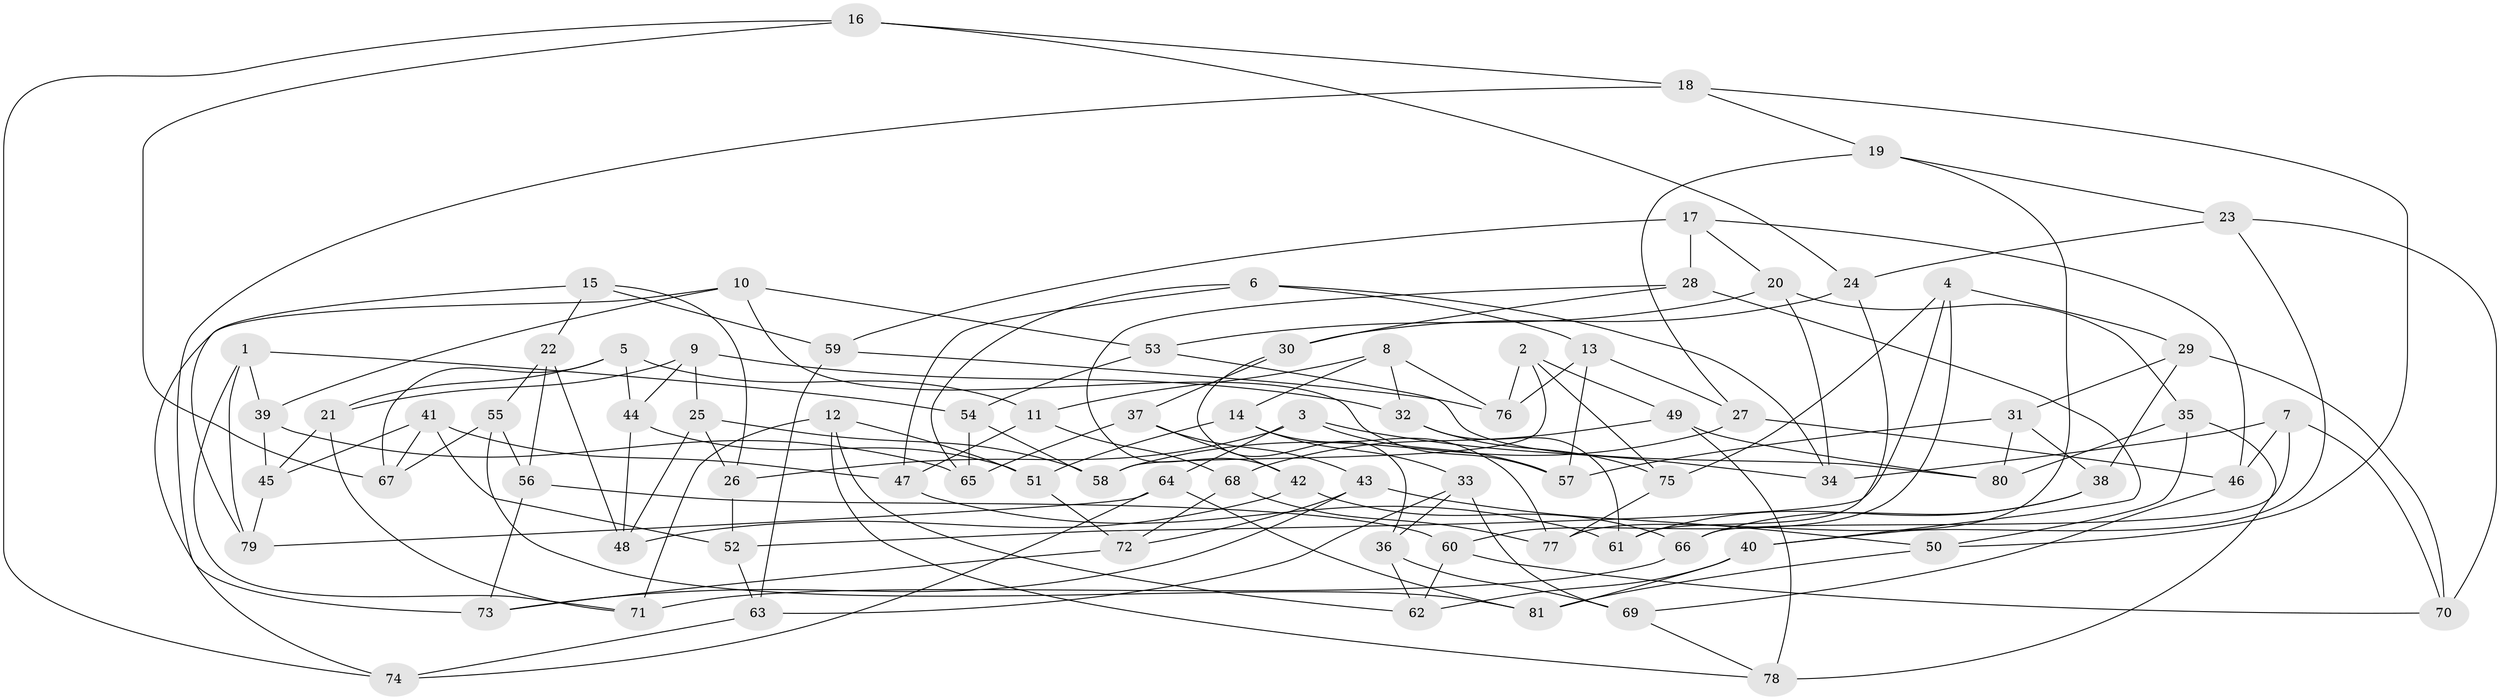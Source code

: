 // coarse degree distribution, {6: 0.34146341463414637, 5: 0.3170731707317073, 4: 0.21951219512195122, 7: 0.0975609756097561, 3: 0.024390243902439025}
// Generated by graph-tools (version 1.1) at 2025/38/03/04/25 23:38:06]
// undirected, 81 vertices, 162 edges
graph export_dot {
  node [color=gray90,style=filled];
  1;
  2;
  3;
  4;
  5;
  6;
  7;
  8;
  9;
  10;
  11;
  12;
  13;
  14;
  15;
  16;
  17;
  18;
  19;
  20;
  21;
  22;
  23;
  24;
  25;
  26;
  27;
  28;
  29;
  30;
  31;
  32;
  33;
  34;
  35;
  36;
  37;
  38;
  39;
  40;
  41;
  42;
  43;
  44;
  45;
  46;
  47;
  48;
  49;
  50;
  51;
  52;
  53;
  54;
  55;
  56;
  57;
  58;
  59;
  60;
  61;
  62;
  63;
  64;
  65;
  66;
  67;
  68;
  69;
  70;
  71;
  72;
  73;
  74;
  75;
  76;
  77;
  78;
  79;
  80;
  81;
  1 -- 71;
  1 -- 79;
  1 -- 39;
  1 -- 54;
  2 -- 75;
  2 -- 58;
  2 -- 49;
  2 -- 76;
  3 -- 64;
  3 -- 57;
  3 -- 26;
  3 -- 34;
  4 -- 29;
  4 -- 60;
  4 -- 52;
  4 -- 75;
  5 -- 67;
  5 -- 11;
  5 -- 21;
  5 -- 44;
  6 -- 65;
  6 -- 13;
  6 -- 47;
  6 -- 34;
  7 -- 70;
  7 -- 66;
  7 -- 34;
  7 -- 46;
  8 -- 11;
  8 -- 76;
  8 -- 32;
  8 -- 14;
  9 -- 25;
  9 -- 21;
  9 -- 44;
  9 -- 32;
  10 -- 39;
  10 -- 74;
  10 -- 53;
  10 -- 57;
  11 -- 68;
  11 -- 47;
  12 -- 62;
  12 -- 51;
  12 -- 78;
  12 -- 71;
  13 -- 57;
  13 -- 27;
  13 -- 76;
  14 -- 33;
  14 -- 77;
  14 -- 51;
  15 -- 79;
  15 -- 59;
  15 -- 22;
  15 -- 26;
  16 -- 18;
  16 -- 67;
  16 -- 24;
  16 -- 74;
  17 -- 28;
  17 -- 59;
  17 -- 46;
  17 -- 20;
  18 -- 50;
  18 -- 73;
  18 -- 19;
  19 -- 27;
  19 -- 23;
  19 -- 77;
  20 -- 34;
  20 -- 53;
  20 -- 35;
  21 -- 71;
  21 -- 45;
  22 -- 48;
  22 -- 55;
  22 -- 56;
  23 -- 40;
  23 -- 70;
  23 -- 24;
  24 -- 61;
  24 -- 30;
  25 -- 58;
  25 -- 48;
  25 -- 26;
  26 -- 52;
  27 -- 46;
  27 -- 58;
  28 -- 30;
  28 -- 40;
  28 -- 42;
  29 -- 70;
  29 -- 31;
  29 -- 38;
  30 -- 37;
  30 -- 36;
  31 -- 38;
  31 -- 57;
  31 -- 80;
  32 -- 61;
  32 -- 75;
  33 -- 69;
  33 -- 63;
  33 -- 36;
  35 -- 78;
  35 -- 80;
  35 -- 50;
  36 -- 62;
  36 -- 69;
  37 -- 42;
  37 -- 65;
  37 -- 43;
  38 -- 66;
  38 -- 61;
  39 -- 45;
  39 -- 65;
  40 -- 81;
  40 -- 62;
  41 -- 47;
  41 -- 45;
  41 -- 52;
  41 -- 67;
  42 -- 48;
  42 -- 66;
  43 -- 73;
  43 -- 72;
  43 -- 50;
  44 -- 48;
  44 -- 51;
  45 -- 79;
  46 -- 69;
  47 -- 61;
  49 -- 68;
  49 -- 78;
  49 -- 80;
  50 -- 81;
  51 -- 72;
  52 -- 63;
  53 -- 54;
  53 -- 80;
  54 -- 65;
  54 -- 58;
  55 -- 81;
  55 -- 56;
  55 -- 67;
  56 -- 73;
  56 -- 60;
  59 -- 63;
  59 -- 76;
  60 -- 70;
  60 -- 62;
  63 -- 74;
  64 -- 81;
  64 -- 79;
  64 -- 74;
  66 -- 71;
  68 -- 72;
  68 -- 77;
  69 -- 78;
  72 -- 73;
  75 -- 77;
}
